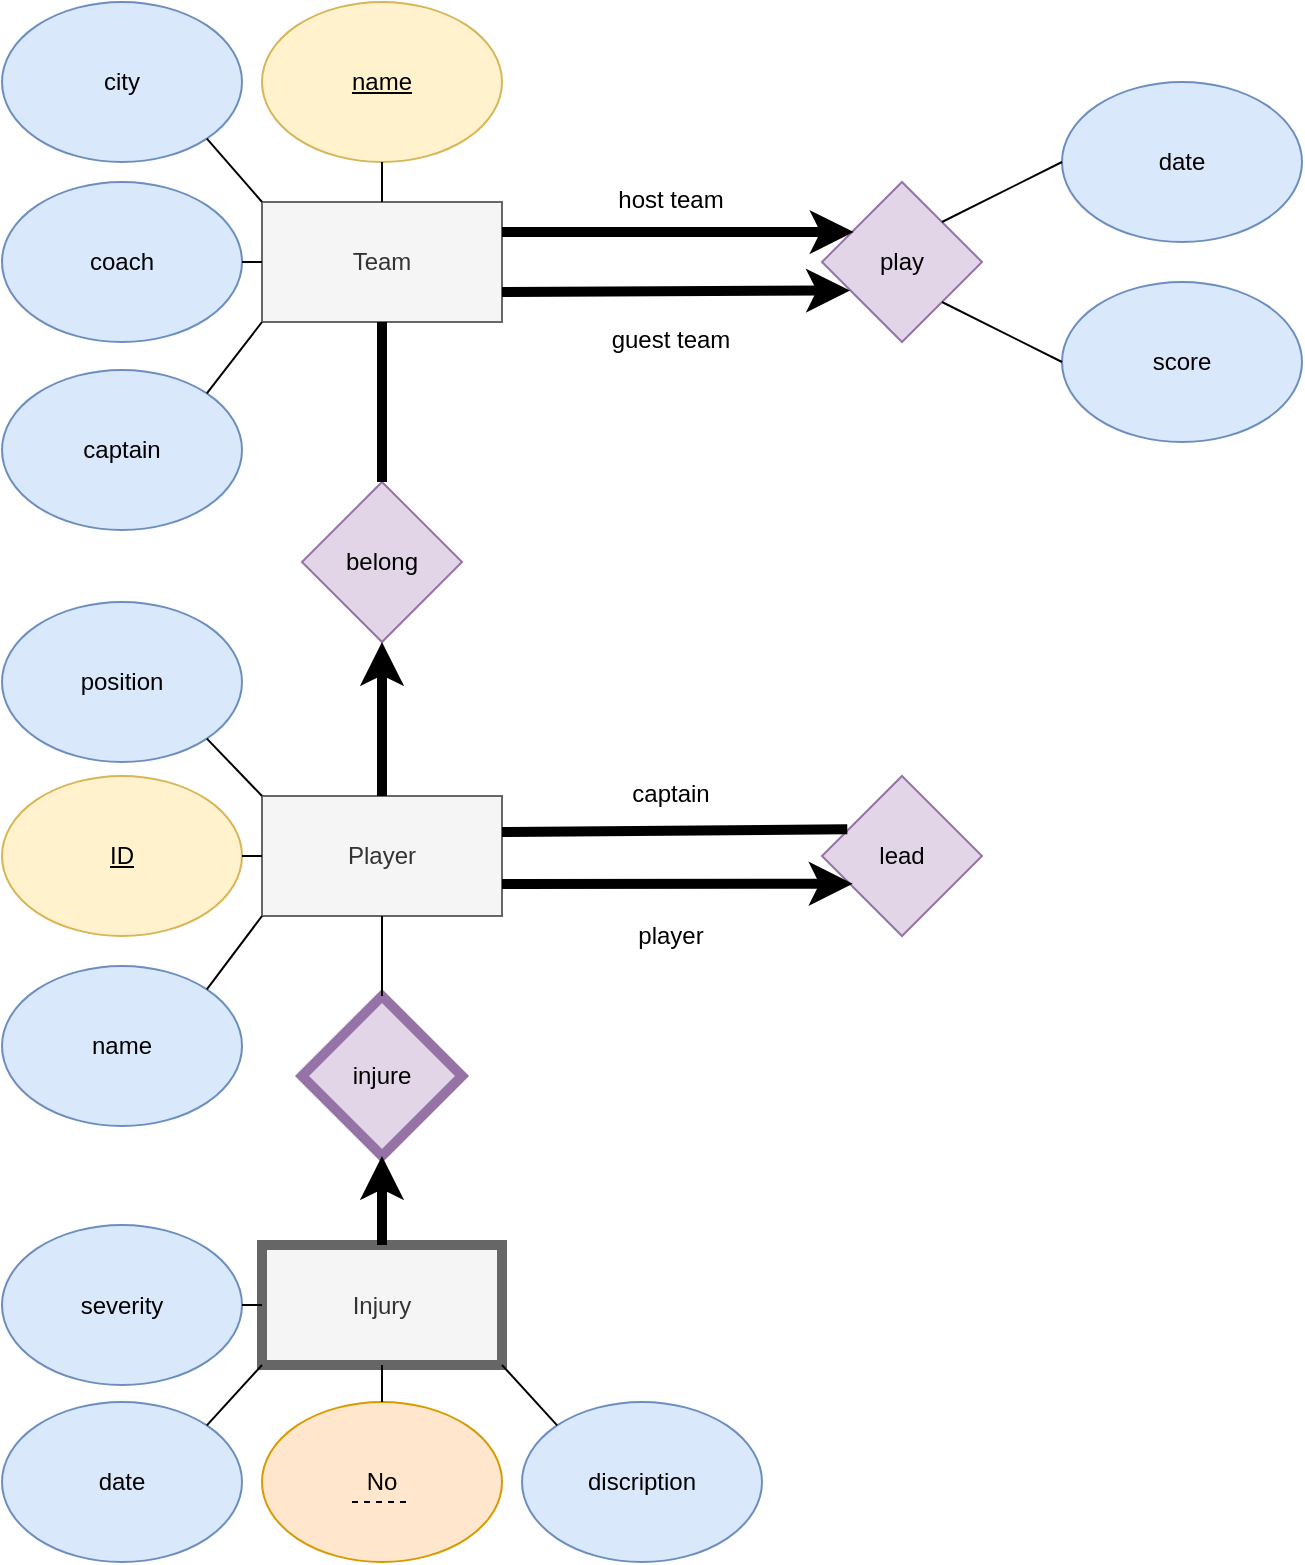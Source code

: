 <mxfile version="20.8.16" type="device"><diagram name="第1頁" id="Pfzxe5c_Z3w1mTdhQKjm"><mxGraphModel dx="453" dy="678" grid="1" gridSize="10" guides="1" tooltips="1" connect="1" arrows="1" fold="1" page="1" pageScale="1" pageWidth="827" pageHeight="1169" math="0" shadow="0"><root><mxCell id="0"/><mxCell id="1" parent="0"/><mxCell id="sa8exQ5VuSJ_q-xehADK-1" value="Team" style="rounded=0;whiteSpace=wrap;html=1;fillColor=#f5f5f5;fontColor=#333333;strokeColor=#666666;" parent="1" vertex="1"><mxGeometry x="170" y="140" width="120" height="60" as="geometry"/></mxCell><mxCell id="sa8exQ5VuSJ_q-xehADK-2" value="Player" style="rounded=0;whiteSpace=wrap;html=1;fillColor=#f5f5f5;fontColor=#333333;strokeColor=#666666;" parent="1" vertex="1"><mxGeometry x="170" y="437" width="120" height="60" as="geometry"/></mxCell><mxCell id="sa8exQ5VuSJ_q-xehADK-3" value="Injury" style="rounded=0;whiteSpace=wrap;html=1;fillColor=#f5f5f5;fontColor=#333333;strokeColor=#666666;strokeWidth=5;" parent="1" vertex="1"><mxGeometry x="170" y="661.5" width="120" height="60" as="geometry"/></mxCell><mxCell id="sa8exQ5VuSJ_q-xehADK-4" value="belong" style="rhombus;whiteSpace=wrap;html=1;fillColor=#e1d5e7;strokeColor=#9673a6;" parent="1" vertex="1"><mxGeometry x="190" y="280" width="80" height="80" as="geometry"/></mxCell><mxCell id="sa8exQ5VuSJ_q-xehADK-5" value="" style="endArrow=classic;html=1;rounded=0;strokeWidth=5;exitX=0.5;exitY=0;exitDx=0;exitDy=0;entryX=0.5;entryY=1;entryDx=0;entryDy=0;" parent="1" source="sa8exQ5VuSJ_q-xehADK-2" target="sa8exQ5VuSJ_q-xehADK-4" edge="1"><mxGeometry width="50" height="50" relative="1" as="geometry"><mxPoint x="290" y="310" as="sourcePoint"/><mxPoint x="340" y="260" as="targetPoint"/></mxGeometry></mxCell><mxCell id="sa8exQ5VuSJ_q-xehADK-7" value="" style="endArrow=none;html=1;rounded=0;strokeWidth=5;entryX=0.5;entryY=1;entryDx=0;entryDy=0;exitX=0.5;exitY=0;exitDx=0;exitDy=0;" parent="1" source="sa8exQ5VuSJ_q-xehADK-4" target="sa8exQ5VuSJ_q-xehADK-1" edge="1"><mxGeometry width="50" height="50" relative="1" as="geometry"><mxPoint x="290" y="310" as="sourcePoint"/><mxPoint x="340" y="260" as="targetPoint"/></mxGeometry></mxCell><mxCell id="sa8exQ5VuSJ_q-xehADK-8" value="injure" style="rhombus;whiteSpace=wrap;html=1;fillColor=#e1d5e7;strokeColor=#9673a6;strokeWidth=5;" parent="1" vertex="1"><mxGeometry x="190" y="537" width="80" height="80" as="geometry"/></mxCell><mxCell id="sa8exQ5VuSJ_q-xehADK-9" value="" style="endArrow=none;html=1;rounded=0;strokeWidth=1;entryX=0.5;entryY=1;entryDx=0;entryDy=0;exitX=0.5;exitY=0;exitDx=0;exitDy=0;" parent="1" source="sa8exQ5VuSJ_q-xehADK-8" target="sa8exQ5VuSJ_q-xehADK-2" edge="1"><mxGeometry width="50" height="50" relative="1" as="geometry"><mxPoint x="290" y="527" as="sourcePoint"/><mxPoint x="340" y="477" as="targetPoint"/></mxGeometry></mxCell><mxCell id="sa8exQ5VuSJ_q-xehADK-10" value="" style="endArrow=classic;html=1;rounded=0;strokeWidth=5;exitX=0.5;exitY=0;exitDx=0;exitDy=0;entryX=0.5;entryY=1;entryDx=0;entryDy=0;" parent="1" source="sa8exQ5VuSJ_q-xehADK-3" target="sa8exQ5VuSJ_q-xehADK-8" edge="1"><mxGeometry width="50" height="50" relative="1" as="geometry"><mxPoint x="290" y="527" as="sourcePoint"/><mxPoint x="340" y="477" as="targetPoint"/></mxGeometry></mxCell><mxCell id="sa8exQ5VuSJ_q-xehADK-11" value="play" style="rhombus;whiteSpace=wrap;html=1;strokeWidth=1;fillColor=#e1d5e7;strokeColor=#9673a6;" parent="1" vertex="1"><mxGeometry x="450" y="130" width="80" height="80" as="geometry"/></mxCell><mxCell id="sa8exQ5VuSJ_q-xehADK-14" value="host team" style="text;html=1;align=center;verticalAlign=middle;resizable=0;points=[];autosize=1;strokeColor=none;fillColor=none;" parent="1" vertex="1"><mxGeometry x="333.5" y="124" width="80" height="30" as="geometry"/></mxCell><mxCell id="sa8exQ5VuSJ_q-xehADK-15" value="guest team" style="text;html=1;align=center;verticalAlign=middle;resizable=0;points=[];autosize=1;strokeColor=none;fillColor=none;" parent="1" vertex="1"><mxGeometry x="334" y="194" width="80" height="30" as="geometry"/></mxCell><mxCell id="sa8exQ5VuSJ_q-xehADK-16" value="date" style="ellipse;whiteSpace=wrap;html=1;strokeWidth=1;fillColor=#dae8fc;strokeColor=#6c8ebf;" parent="1" vertex="1"><mxGeometry x="570" y="80" width="120" height="80" as="geometry"/></mxCell><mxCell id="sa8exQ5VuSJ_q-xehADK-17" value="score" style="ellipse;whiteSpace=wrap;html=1;strokeWidth=1;fillColor=#dae8fc;strokeColor=#6c8ebf;" parent="1" vertex="1"><mxGeometry x="570" y="180" width="120" height="80" as="geometry"/></mxCell><mxCell id="sa8exQ5VuSJ_q-xehADK-18" value="" style="endArrow=none;html=1;rounded=0;strokeWidth=1;entryX=0;entryY=0.5;entryDx=0;entryDy=0;exitX=1;exitY=0;exitDx=0;exitDy=0;" parent="1" source="sa8exQ5VuSJ_q-xehADK-11" target="sa8exQ5VuSJ_q-xehADK-16" edge="1"><mxGeometry width="50" height="50" relative="1" as="geometry"><mxPoint x="470" y="300" as="sourcePoint"/><mxPoint x="520" y="250" as="targetPoint"/></mxGeometry></mxCell><mxCell id="sa8exQ5VuSJ_q-xehADK-19" value="" style="endArrow=none;html=1;rounded=0;strokeWidth=1;entryX=0;entryY=0.5;entryDx=0;entryDy=0;exitX=1;exitY=1;exitDx=0;exitDy=0;" parent="1" source="sa8exQ5VuSJ_q-xehADK-11" target="sa8exQ5VuSJ_q-xehADK-17" edge="1"><mxGeometry width="50" height="50" relative="1" as="geometry"><mxPoint x="470" y="300" as="sourcePoint"/><mxPoint x="520" y="250" as="targetPoint"/></mxGeometry></mxCell><mxCell id="sa8exQ5VuSJ_q-xehADK-20" value="lead" style="rhombus;whiteSpace=wrap;html=1;strokeWidth=1;fillColor=#e1d5e7;strokeColor=#9673a6;" parent="1" vertex="1"><mxGeometry x="450" y="427" width="80" height="80" as="geometry"/></mxCell><mxCell id="sa8exQ5VuSJ_q-xehADK-22" value="" style="endArrow=classic;html=1;rounded=0;strokeWidth=5;exitX=1;exitY=0.25;exitDx=0;exitDy=0;entryX=0.198;entryY=0.313;entryDx=0;entryDy=0;entryPerimeter=0;" parent="1" source="sa8exQ5VuSJ_q-xehADK-1" target="sa8exQ5VuSJ_q-xehADK-11" edge="1"><mxGeometry width="50" height="50" relative="1" as="geometry"><mxPoint x="430" y="370" as="sourcePoint"/><mxPoint x="480" y="320" as="targetPoint"/></mxGeometry></mxCell><mxCell id="sa8exQ5VuSJ_q-xehADK-23" value="" style="endArrow=classic;html=1;rounded=0;strokeWidth=5;exitX=1;exitY=0.75;exitDx=0;exitDy=0;entryX=0.175;entryY=0.678;entryDx=0;entryDy=0;entryPerimeter=0;" parent="1" source="sa8exQ5VuSJ_q-xehADK-1" target="sa8exQ5VuSJ_q-xehADK-11" edge="1"><mxGeometry width="50" height="50" relative="1" as="geometry"><mxPoint x="290" y="280" as="sourcePoint"/><mxPoint x="450" y="260" as="targetPoint"/></mxGeometry></mxCell><mxCell id="sa8exQ5VuSJ_q-xehADK-24" value="" style="endArrow=classic;html=1;rounded=0;strokeWidth=5;exitX=1;exitY=0.25;exitDx=0;exitDy=0;entryX=0.192;entryY=0.311;entryDx=0;entryDy=0;entryPerimeter=0;" parent="1" edge="1"><mxGeometry width="50" height="50" relative="1" as="geometry"><mxPoint x="290" y="481" as="sourcePoint"/><mxPoint x="465.36" y="480.88" as="targetPoint"/></mxGeometry></mxCell><mxCell id="sa8exQ5VuSJ_q-xehADK-25" value="captain" style="text;html=1;align=center;verticalAlign=middle;resizable=0;points=[];autosize=1;strokeColor=none;fillColor=none;" parent="1" vertex="1"><mxGeometry x="343.5" y="421" width="60" height="30" as="geometry"/></mxCell><mxCell id="sa8exQ5VuSJ_q-xehADK-26" value="" style="endArrow=none;html=1;rounded=0;strokeWidth=5;exitX=1;exitY=0.75;exitDx=0;exitDy=0;entryX=0.158;entryY=0.671;entryDx=0;entryDy=0;entryPerimeter=0;" parent="1" edge="1"><mxGeometry width="50" height="50" relative="1" as="geometry"><mxPoint x="290" y="455" as="sourcePoint"/><mxPoint x="462.64" y="453.68" as="targetPoint"/></mxGeometry></mxCell><mxCell id="sa8exQ5VuSJ_q-xehADK-27" value="player" style="text;html=1;align=center;verticalAlign=middle;resizable=0;points=[];autosize=1;strokeColor=none;fillColor=none;" parent="1" vertex="1"><mxGeometry x="344" y="492" width="60" height="30" as="geometry"/></mxCell><mxCell id="sa8exQ5VuSJ_q-xehADK-28" value="&lt;u&gt;name&lt;/u&gt;" style="ellipse;whiteSpace=wrap;html=1;strokeWidth=1;fillColor=#fff2cc;strokeColor=#d6b656;" parent="1" vertex="1"><mxGeometry x="170" y="40" width="120" height="80" as="geometry"/></mxCell><mxCell id="sa8exQ5VuSJ_q-xehADK-29" value="city" style="ellipse;whiteSpace=wrap;html=1;strokeWidth=1;fillColor=#dae8fc;strokeColor=#6c8ebf;" parent="1" vertex="1"><mxGeometry x="40" y="40" width="120" height="80" as="geometry"/></mxCell><mxCell id="sa8exQ5VuSJ_q-xehADK-30" value="coach" style="ellipse;whiteSpace=wrap;html=1;strokeWidth=1;fillColor=#dae8fc;strokeColor=#6c8ebf;" parent="1" vertex="1"><mxGeometry x="40" y="130" width="120" height="80" as="geometry"/></mxCell><mxCell id="sa8exQ5VuSJ_q-xehADK-31" value="captain" style="ellipse;whiteSpace=wrap;html=1;strokeWidth=1;fillColor=#dae8fc;strokeColor=#6c8ebf;" parent="1" vertex="1"><mxGeometry x="40" y="224" width="120" height="80" as="geometry"/></mxCell><mxCell id="sa8exQ5VuSJ_q-xehADK-32" value="" style="endArrow=none;html=1;rounded=0;strokeWidth=1;entryX=0.5;entryY=1;entryDx=0;entryDy=0;exitX=0.5;exitY=0;exitDx=0;exitDy=0;" parent="1" source="sa8exQ5VuSJ_q-xehADK-1" target="sa8exQ5VuSJ_q-xehADK-28" edge="1"><mxGeometry width="50" height="50" relative="1" as="geometry"><mxPoint x="210" y="160" as="sourcePoint"/><mxPoint x="260" y="110" as="targetPoint"/></mxGeometry></mxCell><mxCell id="sa8exQ5VuSJ_q-xehADK-33" value="" style="endArrow=none;html=1;rounded=0;strokeWidth=1;exitX=1;exitY=1;exitDx=0;exitDy=0;" parent="1" source="sa8exQ5VuSJ_q-xehADK-29" edge="1"><mxGeometry width="50" height="50" relative="1" as="geometry"><mxPoint x="210" y="160" as="sourcePoint"/><mxPoint x="170" y="140" as="targetPoint"/></mxGeometry></mxCell><mxCell id="sa8exQ5VuSJ_q-xehADK-34" value="" style="endArrow=none;html=1;rounded=0;strokeWidth=1;exitX=1;exitY=0.5;exitDx=0;exitDy=0;entryX=0;entryY=0.5;entryDx=0;entryDy=0;" parent="1" source="sa8exQ5VuSJ_q-xehADK-30" target="sa8exQ5VuSJ_q-xehADK-1" edge="1"><mxGeometry width="50" height="50" relative="1" as="geometry"><mxPoint x="210" y="160" as="sourcePoint"/><mxPoint x="260" y="110" as="targetPoint"/></mxGeometry></mxCell><mxCell id="sa8exQ5VuSJ_q-xehADK-35" value="" style="endArrow=none;html=1;rounded=0;strokeWidth=1;exitX=1;exitY=0;exitDx=0;exitDy=0;entryX=0;entryY=1;entryDx=0;entryDy=0;" parent="1" source="sa8exQ5VuSJ_q-xehADK-31" target="sa8exQ5VuSJ_q-xehADK-1" edge="1"><mxGeometry width="50" height="50" relative="1" as="geometry"><mxPoint x="210" y="160" as="sourcePoint"/><mxPoint x="260" y="110" as="targetPoint"/></mxGeometry></mxCell><mxCell id="sa8exQ5VuSJ_q-xehADK-36" value="&lt;u&gt;ID&lt;/u&gt;" style="ellipse;whiteSpace=wrap;html=1;strokeWidth=1;fillColor=#fff2cc;strokeColor=#d6b656;" parent="1" vertex="1"><mxGeometry x="40" y="427" width="120" height="80" as="geometry"/></mxCell><mxCell id="sa8exQ5VuSJ_q-xehADK-37" value="name" style="ellipse;whiteSpace=wrap;html=1;strokeWidth=1;fillColor=#dae8fc;strokeColor=#6c8ebf;" parent="1" vertex="1"><mxGeometry x="40" y="522" width="120" height="80" as="geometry"/></mxCell><mxCell id="sa8exQ5VuSJ_q-xehADK-38" value="position" style="ellipse;whiteSpace=wrap;html=1;strokeWidth=1;fillColor=#dae8fc;strokeColor=#6c8ebf;" parent="1" vertex="1"><mxGeometry x="40" y="340" width="120" height="80" as="geometry"/></mxCell><mxCell id="sa8exQ5VuSJ_q-xehADK-39" value="" style="endArrow=none;html=1;rounded=0;strokeWidth=1;exitX=1;exitY=1;exitDx=0;exitDy=0;entryX=0;entryY=0;entryDx=0;entryDy=0;" parent="1" source="sa8exQ5VuSJ_q-xehADK-38" target="sa8exQ5VuSJ_q-xehADK-2" edge="1"><mxGeometry width="50" height="50" relative="1" as="geometry"><mxPoint x="370" y="430" as="sourcePoint"/><mxPoint x="420" y="380" as="targetPoint"/></mxGeometry></mxCell><mxCell id="sa8exQ5VuSJ_q-xehADK-40" value="" style="endArrow=none;html=1;rounded=0;strokeWidth=1;exitX=1;exitY=0.5;exitDx=0;exitDy=0;entryX=0;entryY=0.5;entryDx=0;entryDy=0;" parent="1" source="sa8exQ5VuSJ_q-xehADK-36" target="sa8exQ5VuSJ_q-xehADK-2" edge="1"><mxGeometry width="50" height="50" relative="1" as="geometry"><mxPoint x="370" y="430" as="sourcePoint"/><mxPoint x="420" y="380" as="targetPoint"/></mxGeometry></mxCell><mxCell id="sa8exQ5VuSJ_q-xehADK-41" value="" style="endArrow=none;html=1;rounded=0;strokeWidth=1;exitX=1;exitY=0;exitDx=0;exitDy=0;entryX=0;entryY=1;entryDx=0;entryDy=0;" parent="1" source="sa8exQ5VuSJ_q-xehADK-37" target="sa8exQ5VuSJ_q-xehADK-2" edge="1"><mxGeometry width="50" height="50" relative="1" as="geometry"><mxPoint x="370" y="430" as="sourcePoint"/><mxPoint x="420" y="380" as="targetPoint"/></mxGeometry></mxCell><mxCell id="sa8exQ5VuSJ_q-xehADK-42" value="date" style="ellipse;whiteSpace=wrap;html=1;strokeWidth=1;fillColor=#dae8fc;strokeColor=#6c8ebf;" parent="1" vertex="1"><mxGeometry x="40" y="740" width="120" height="80" as="geometry"/></mxCell><mxCell id="sa8exQ5VuSJ_q-xehADK-43" value="No" style="ellipse;whiteSpace=wrap;html=1;strokeWidth=1;fillColor=#ffe6cc;strokeColor=#d79b00;" parent="1" vertex="1"><mxGeometry x="170" y="740" width="120" height="80" as="geometry"/></mxCell><mxCell id="sa8exQ5VuSJ_q-xehADK-44" value="severity" style="ellipse;whiteSpace=wrap;html=1;strokeWidth=1;fillColor=#dae8fc;strokeColor=#6c8ebf;" parent="1" vertex="1"><mxGeometry x="40" y="651.5" width="120" height="80" as="geometry"/></mxCell><mxCell id="sa8exQ5VuSJ_q-xehADK-45" value="discription" style="ellipse;whiteSpace=wrap;html=1;strokeWidth=1;fillColor=#dae8fc;strokeColor=#6c8ebf;" parent="1" vertex="1"><mxGeometry x="300" y="740" width="120" height="80" as="geometry"/></mxCell><mxCell id="sa8exQ5VuSJ_q-xehADK-46" value="" style="endArrow=none;html=1;rounded=0;strokeWidth=1;exitX=1;exitY=0.5;exitDx=0;exitDy=0;entryX=0;entryY=0.5;entryDx=0;entryDy=0;" parent="1" source="sa8exQ5VuSJ_q-xehADK-44" target="sa8exQ5VuSJ_q-xehADK-3" edge="1"><mxGeometry width="50" height="50" relative="1" as="geometry"><mxPoint x="370" y="630" as="sourcePoint"/><mxPoint x="420" y="580" as="targetPoint"/></mxGeometry></mxCell><mxCell id="sa8exQ5VuSJ_q-xehADK-47" value="" style="endArrow=none;html=1;rounded=0;strokeWidth=1;exitX=1;exitY=0;exitDx=0;exitDy=0;entryX=0;entryY=1;entryDx=0;entryDy=0;" parent="1" source="sa8exQ5VuSJ_q-xehADK-42" target="sa8exQ5VuSJ_q-xehADK-3" edge="1"><mxGeometry width="50" height="50" relative="1" as="geometry"><mxPoint x="370" y="630" as="sourcePoint"/><mxPoint x="420" y="580" as="targetPoint"/></mxGeometry></mxCell><mxCell id="sa8exQ5VuSJ_q-xehADK-48" value="" style="endArrow=none;html=1;rounded=0;strokeWidth=1;exitX=0.5;exitY=0;exitDx=0;exitDy=0;entryX=0.5;entryY=1;entryDx=0;entryDy=0;" parent="1" source="sa8exQ5VuSJ_q-xehADK-43" target="sa8exQ5VuSJ_q-xehADK-3" edge="1"><mxGeometry width="50" height="50" relative="1" as="geometry"><mxPoint x="370" y="630" as="sourcePoint"/><mxPoint x="420" y="580" as="targetPoint"/></mxGeometry></mxCell><mxCell id="sa8exQ5VuSJ_q-xehADK-49" value="" style="endArrow=none;html=1;rounded=0;strokeWidth=1;exitX=1;exitY=1;exitDx=0;exitDy=0;entryX=0;entryY=0;entryDx=0;entryDy=0;" parent="1" source="sa8exQ5VuSJ_q-xehADK-3" target="sa8exQ5VuSJ_q-xehADK-45" edge="1"><mxGeometry width="50" height="50" relative="1" as="geometry"><mxPoint x="370" y="630" as="sourcePoint"/><mxPoint x="420" y="580" as="targetPoint"/></mxGeometry></mxCell><mxCell id="sa8exQ5VuSJ_q-xehADK-50" value="" style="endArrow=none;dashed=1;html=1;rounded=0;strokeWidth=1;" parent="1" edge="1"><mxGeometry width="50" height="50" relative="1" as="geometry"><mxPoint x="215" y="790" as="sourcePoint"/><mxPoint x="245" y="790" as="targetPoint"/></mxGeometry></mxCell></root></mxGraphModel></diagram></mxfile>